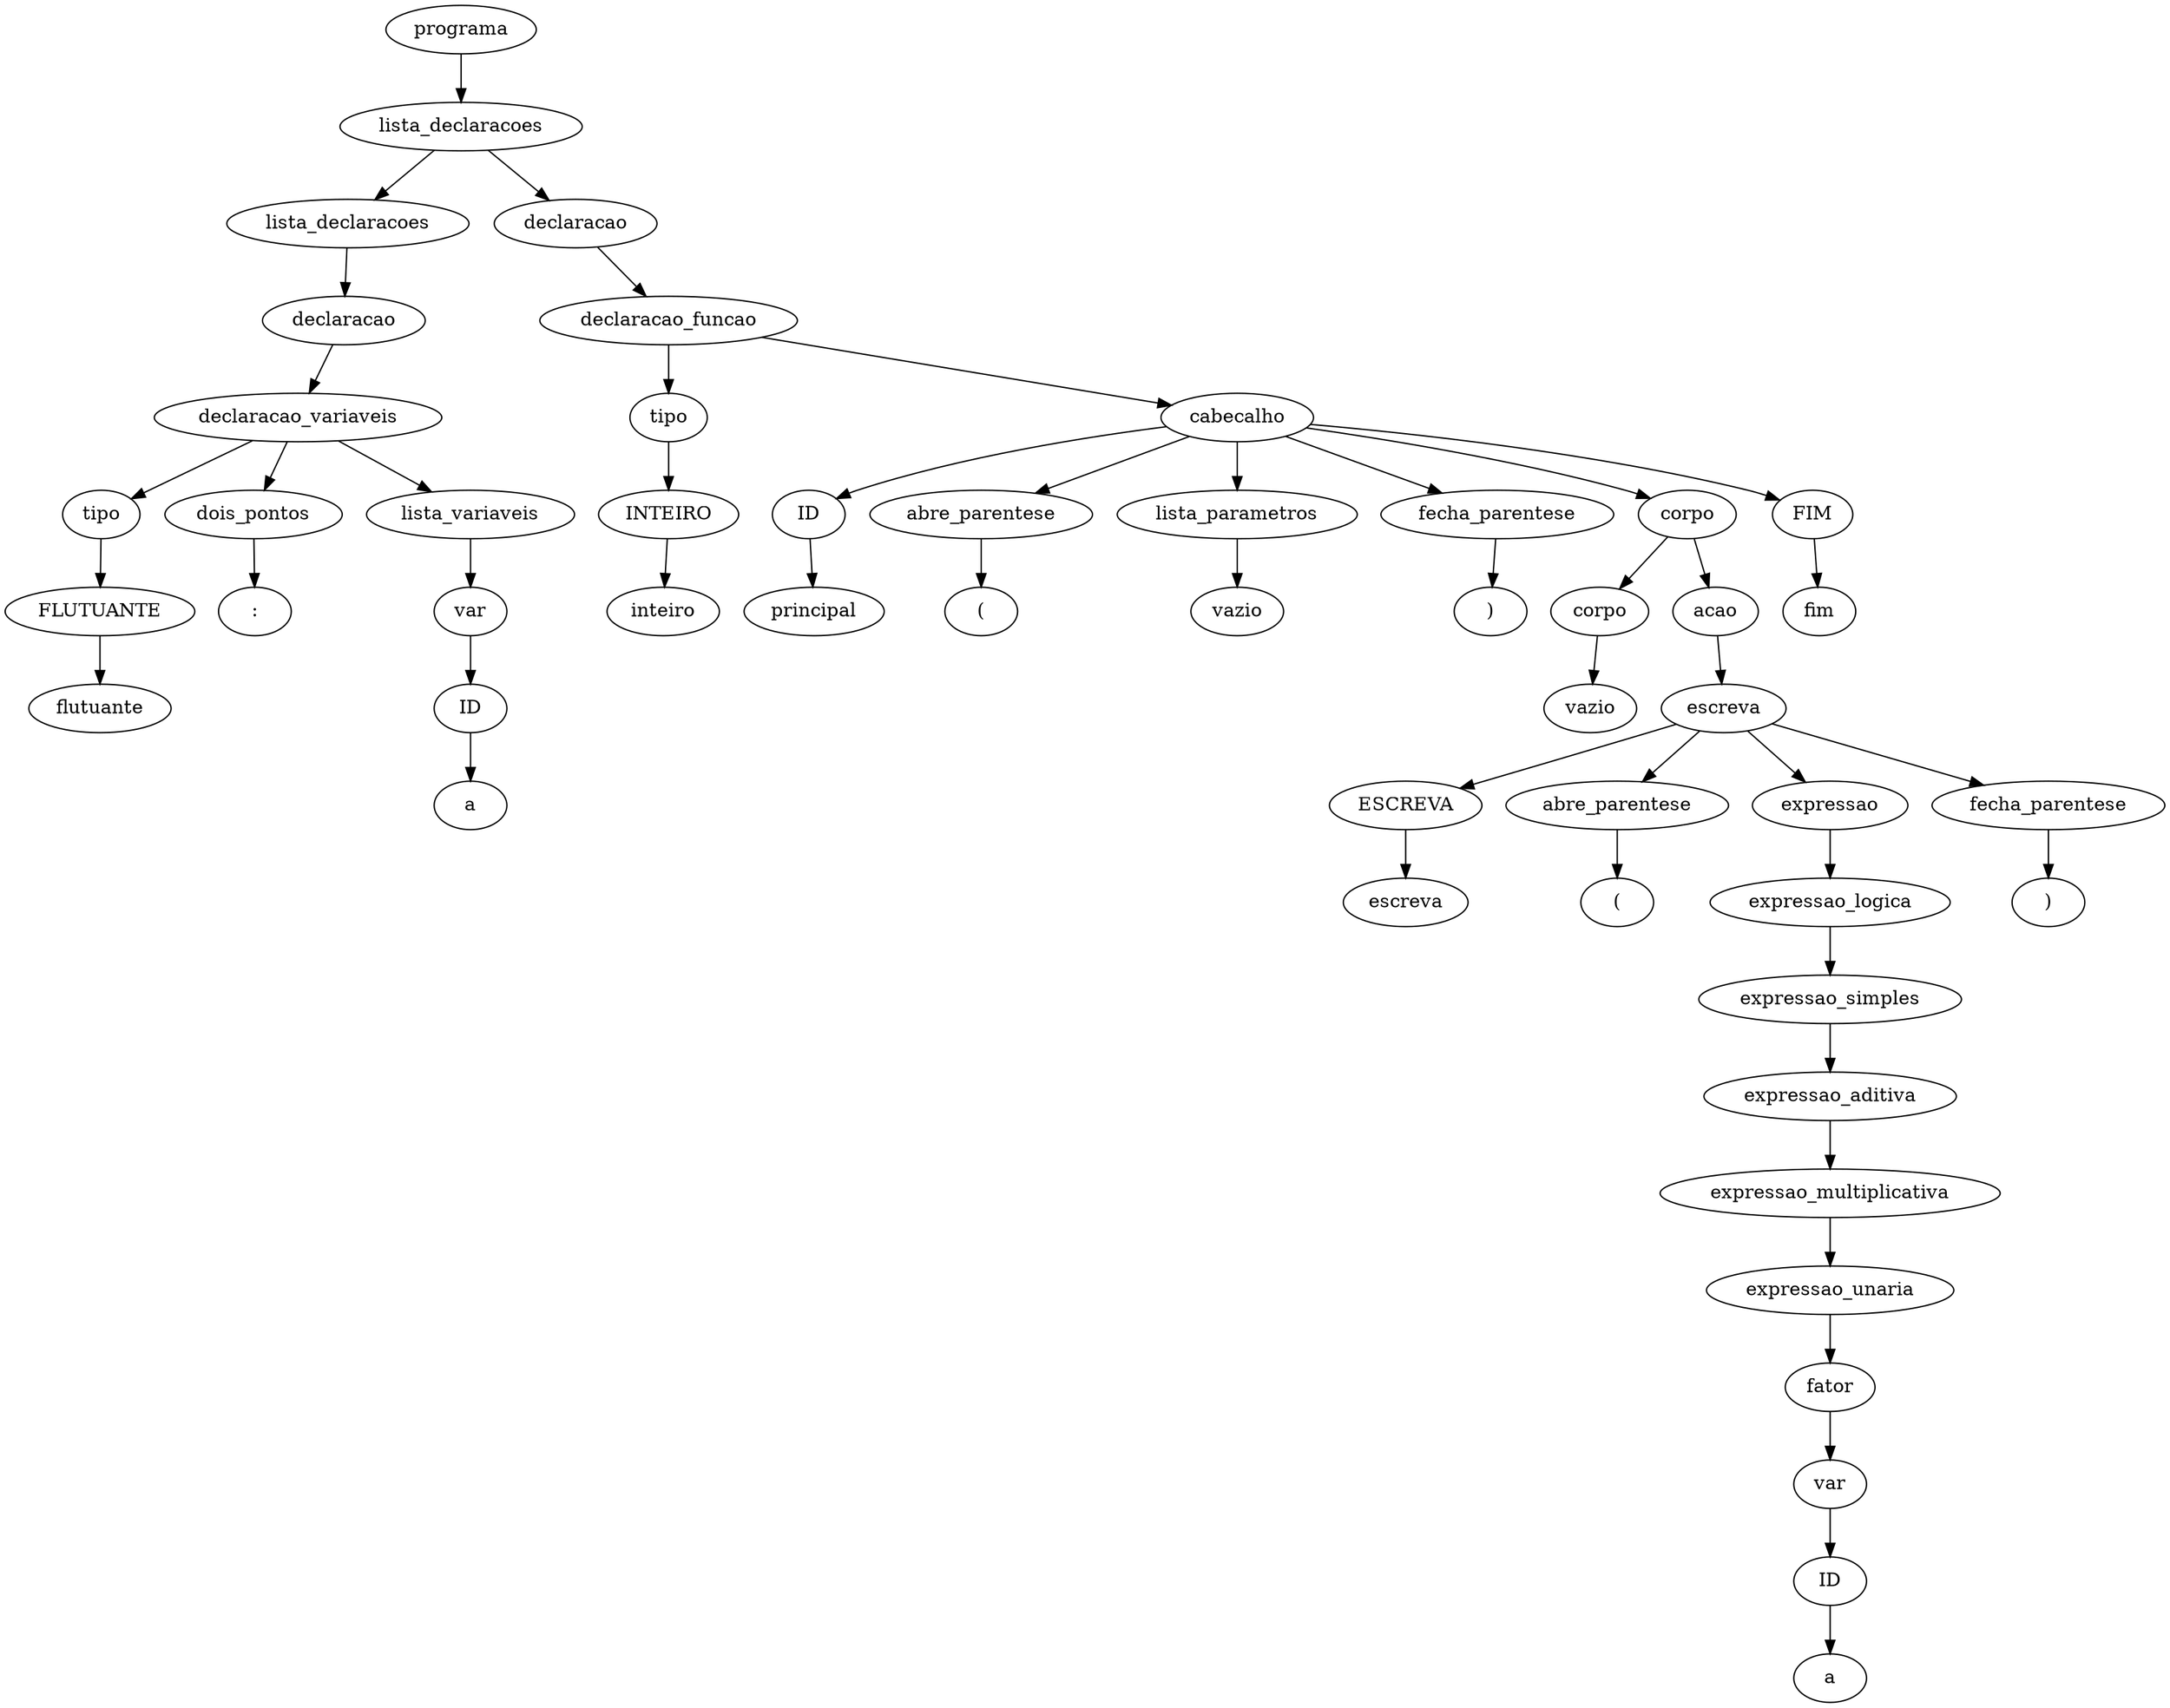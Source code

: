 digraph tree {
    "0x7f127f48d460" [label="programa"];
    "0x7f127f3fc940" [label="lista_declaracoes"];
    "0x7f127f48d550" [label="lista_declaracoes"];
    "0x7f126b6688b0" [label="declaracao"];
    "0x7f127f48d3a0" [label="declaracao_variaveis"];
    "0x7f127f48d4c0" [label="tipo"];
    "0x7f127f48d520" [label="FLUTUANTE"];
    "0x7f127f48d490" [label="flutuante"];
    "0x7f127f48d220" [label="dois_pontos"];
    "0x7f127f3fc790" [label=":"];
    "0x7f127f48d280" [label="lista_variaveis"];
    "0x7f127f48d430" [label="var"];
    "0x7f126b668820" [label="ID"];
    "0x7f127f3fc820" [label="a"];
    "0x7f127f3fc640" [label="declaracao"];
    "0x7f127f3fc550" [label="declaracao_funcao"];
    "0x7f127f3fc850" [label="tipo"];
    "0x7f127f3fc5b0" [label="INTEIRO"];
    "0x7f127f3fc730" [label="inteiro"];
    "0x7f127f3fca30" [label="cabecalho"];
    "0x7f127f3fcf70" [label="ID"];
    "0x7f127f3fcfa0" [label="principal"];
    "0x7f127f3fcd90" [label="abre_parentese"];
    "0x7f127f3fcb80" [label="("];
    "0x7f127f3fc880" [label="lista_parametros"];
    "0x7f127f3fc5e0" [label="vazio"];
    "0x7f127f3fcbb0" [label="fecha_parentese"];
    "0x7f127f3fcfd0" [label=")"];
    "0x7f127f3fcd30" [label="corpo"];
    "0x7f127f3fca60" [label="corpo"];
    "0x7f127f3fc700" [label="vazio"];
    "0x7f127f3fce50" [label="acao"];
    "0x7f127f3fccd0" [label="escreva"];
    "0x7f127f3fcd60" [label="ESCREVA"];
    "0x7f127f3fce80" [label="escreva"];
    "0x7f127f3fceb0" [label="abre_parentese"];
    "0x7f127f3fcee0" [label="("];
    "0x7f127f3fcca0" [label="expressao"];
    "0x7f127f3fcc70" [label="expressao_logica"];
    "0x7f127f3fcbe0" [label="expressao_simples"];
    "0x7f127f3fcb50" [label="expressao_aditiva"];
    "0x7f127f3fcc40" [label="expressao_multiplicativa"];
    "0x7f127f3fca90" [label="expressao_unaria"];
    "0x7f127f3fcb20" [label="fator"];
    "0x7f127f3fc970" [label="var"];
    "0x7f127f3fc9d0" [label="ID"];
    "0x7f127f3fcc10" [label="a"];
    "0x7f127f3fcf10" [label="fecha_parentese"];
    "0x7f127f3fcf40" [label=")"];
    "0x7f127f33b040" [label="FIM"];
    "0x7f127f33b0a0" [label="fim"];
    "0x7f127f48d460" -> "0x7f127f3fc940";
    "0x7f127f3fc940" -> "0x7f127f48d550";
    "0x7f127f3fc940" -> "0x7f127f3fc640";
    "0x7f127f48d550" -> "0x7f126b6688b0";
    "0x7f126b6688b0" -> "0x7f127f48d3a0";
    "0x7f127f48d3a0" -> "0x7f127f48d4c0";
    "0x7f127f48d3a0" -> "0x7f127f48d220";
    "0x7f127f48d3a0" -> "0x7f127f48d280";
    "0x7f127f48d4c0" -> "0x7f127f48d520";
    "0x7f127f48d520" -> "0x7f127f48d490";
    "0x7f127f48d220" -> "0x7f127f3fc790";
    "0x7f127f48d280" -> "0x7f127f48d430";
    "0x7f127f48d430" -> "0x7f126b668820";
    "0x7f126b668820" -> "0x7f127f3fc820";
    "0x7f127f3fc640" -> "0x7f127f3fc550";
    "0x7f127f3fc550" -> "0x7f127f3fc850";
    "0x7f127f3fc550" -> "0x7f127f3fca30";
    "0x7f127f3fc850" -> "0x7f127f3fc5b0";
    "0x7f127f3fc5b0" -> "0x7f127f3fc730";
    "0x7f127f3fca30" -> "0x7f127f3fcf70";
    "0x7f127f3fca30" -> "0x7f127f3fcd90";
    "0x7f127f3fca30" -> "0x7f127f3fc880";
    "0x7f127f3fca30" -> "0x7f127f3fcbb0";
    "0x7f127f3fca30" -> "0x7f127f3fcd30";
    "0x7f127f3fca30" -> "0x7f127f33b040";
    "0x7f127f3fcf70" -> "0x7f127f3fcfa0";
    "0x7f127f3fcd90" -> "0x7f127f3fcb80";
    "0x7f127f3fc880" -> "0x7f127f3fc5e0";
    "0x7f127f3fcbb0" -> "0x7f127f3fcfd0";
    "0x7f127f3fcd30" -> "0x7f127f3fca60";
    "0x7f127f3fcd30" -> "0x7f127f3fce50";
    "0x7f127f3fca60" -> "0x7f127f3fc700";
    "0x7f127f3fce50" -> "0x7f127f3fccd0";
    "0x7f127f3fccd0" -> "0x7f127f3fcd60";
    "0x7f127f3fccd0" -> "0x7f127f3fceb0";
    "0x7f127f3fccd0" -> "0x7f127f3fcca0";
    "0x7f127f3fccd0" -> "0x7f127f3fcf10";
    "0x7f127f3fcd60" -> "0x7f127f3fce80";
    "0x7f127f3fceb0" -> "0x7f127f3fcee0";
    "0x7f127f3fcca0" -> "0x7f127f3fcc70";
    "0x7f127f3fcc70" -> "0x7f127f3fcbe0";
    "0x7f127f3fcbe0" -> "0x7f127f3fcb50";
    "0x7f127f3fcb50" -> "0x7f127f3fcc40";
    "0x7f127f3fcc40" -> "0x7f127f3fca90";
    "0x7f127f3fca90" -> "0x7f127f3fcb20";
    "0x7f127f3fcb20" -> "0x7f127f3fc970";
    "0x7f127f3fc970" -> "0x7f127f3fc9d0";
    "0x7f127f3fc9d0" -> "0x7f127f3fcc10";
    "0x7f127f3fcf10" -> "0x7f127f3fcf40";
    "0x7f127f33b040" -> "0x7f127f33b0a0";
}
